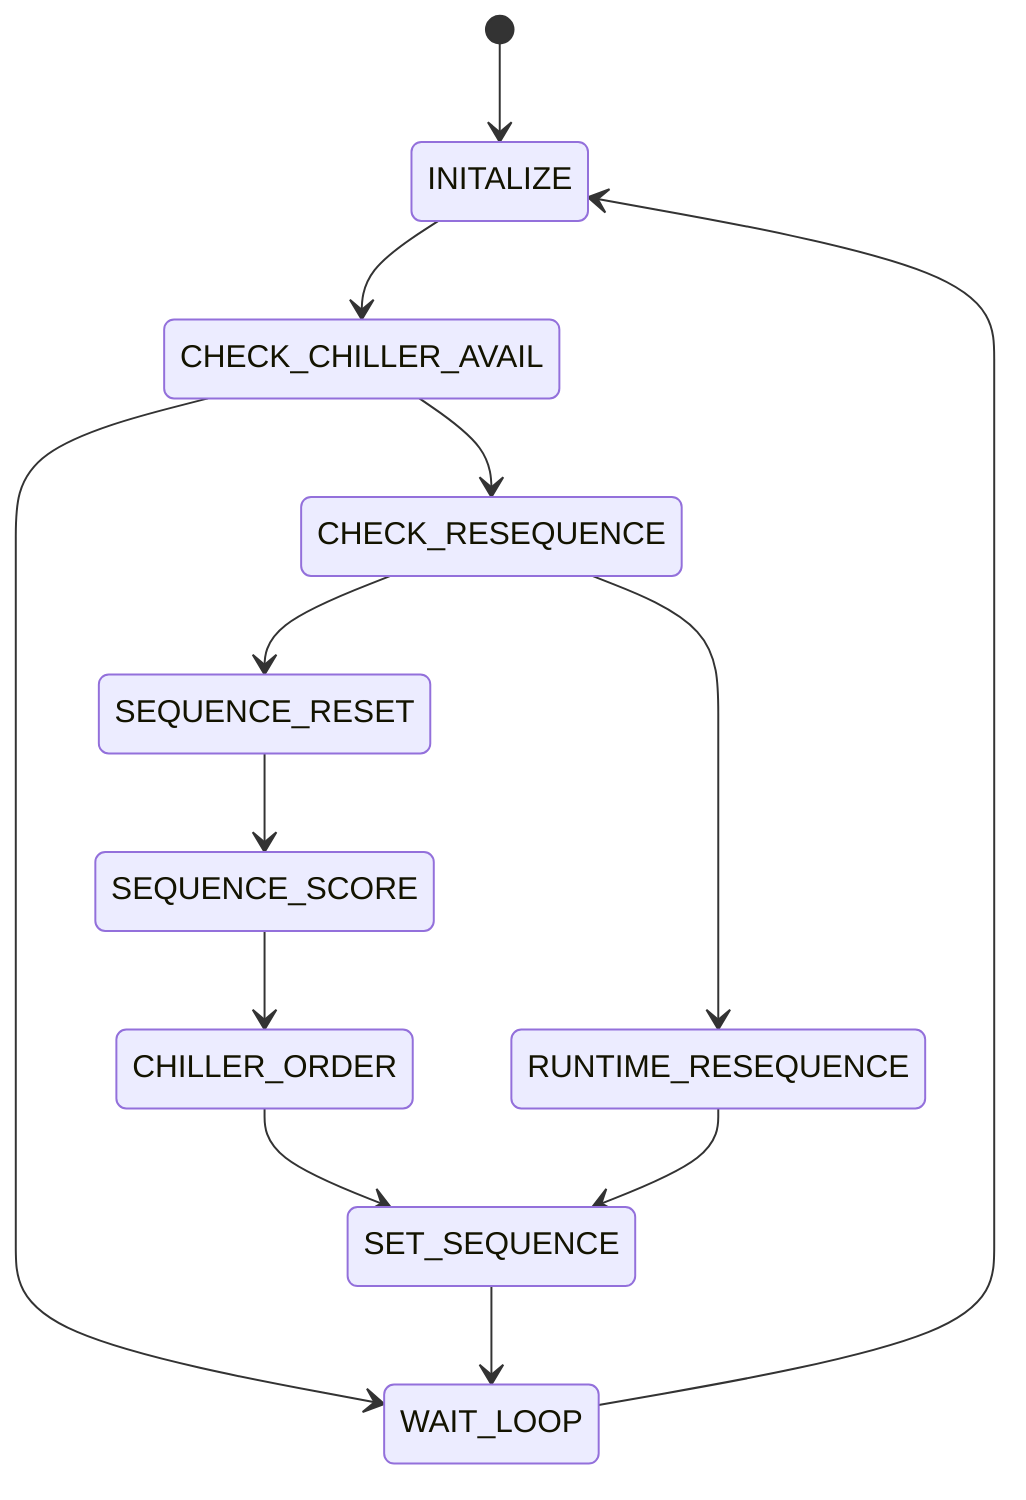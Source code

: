 stateDiagram
	[*]-->INITALIZE
	INITALIZE --> CHECK_CHILLER_AVAIL
	CHECK_CHILLER_AVAIL --> CHECK_RESEQUENCE
	CHECK_CHILLER_AVAIL --> WAIT_LOOP
	CHECK_RESEQUENCE --> RUNTIME_RESEQUENCE
	CHECK_RESEQUENCE --> SEQUENCE_RESET
	SEQUENCE_RESET --> SEQUENCE_SCORE
	SEQUENCE_SCORE --> CHILLER_ORDER
	CHILLER_ORDER --> SET_SEQUENCE
	RUNTIME_RESEQUENCE --> SET_SEQUENCE
	SET_SEQUENCE --> WAIT_LOOP
	WAIT_LOOP --> INITALIZE